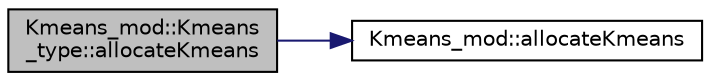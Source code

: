 digraph "Kmeans_mod::Kmeans_type::allocateKmeans"
{
 // LATEX_PDF_SIZE
  edge [fontname="Helvetica",fontsize="10",labelfontname="Helvetica",labelfontsize="10"];
  node [fontname="Helvetica",fontsize="10",shape=record];
  rankdir="LR";
  Node1 [label="Kmeans_mod::Kmeans\l_type::allocateKmeans",height=0.2,width=0.4,color="black", fillcolor="grey75", style="filled", fontcolor="black",tooltip=" "];
  Node1 -> Node2 [color="midnightblue",fontsize="10",style="solid",fontname="Helvetica"];
  Node2 [label="Kmeans_mod::allocateKmeans",height=0.2,width=0.4,color="black", fillcolor="white", style="filled",URL="$namespaceKmeans__mod.html#a5fb9bb4b4505ce4fce10ba73e509af2f",tooltip=" "];
}
